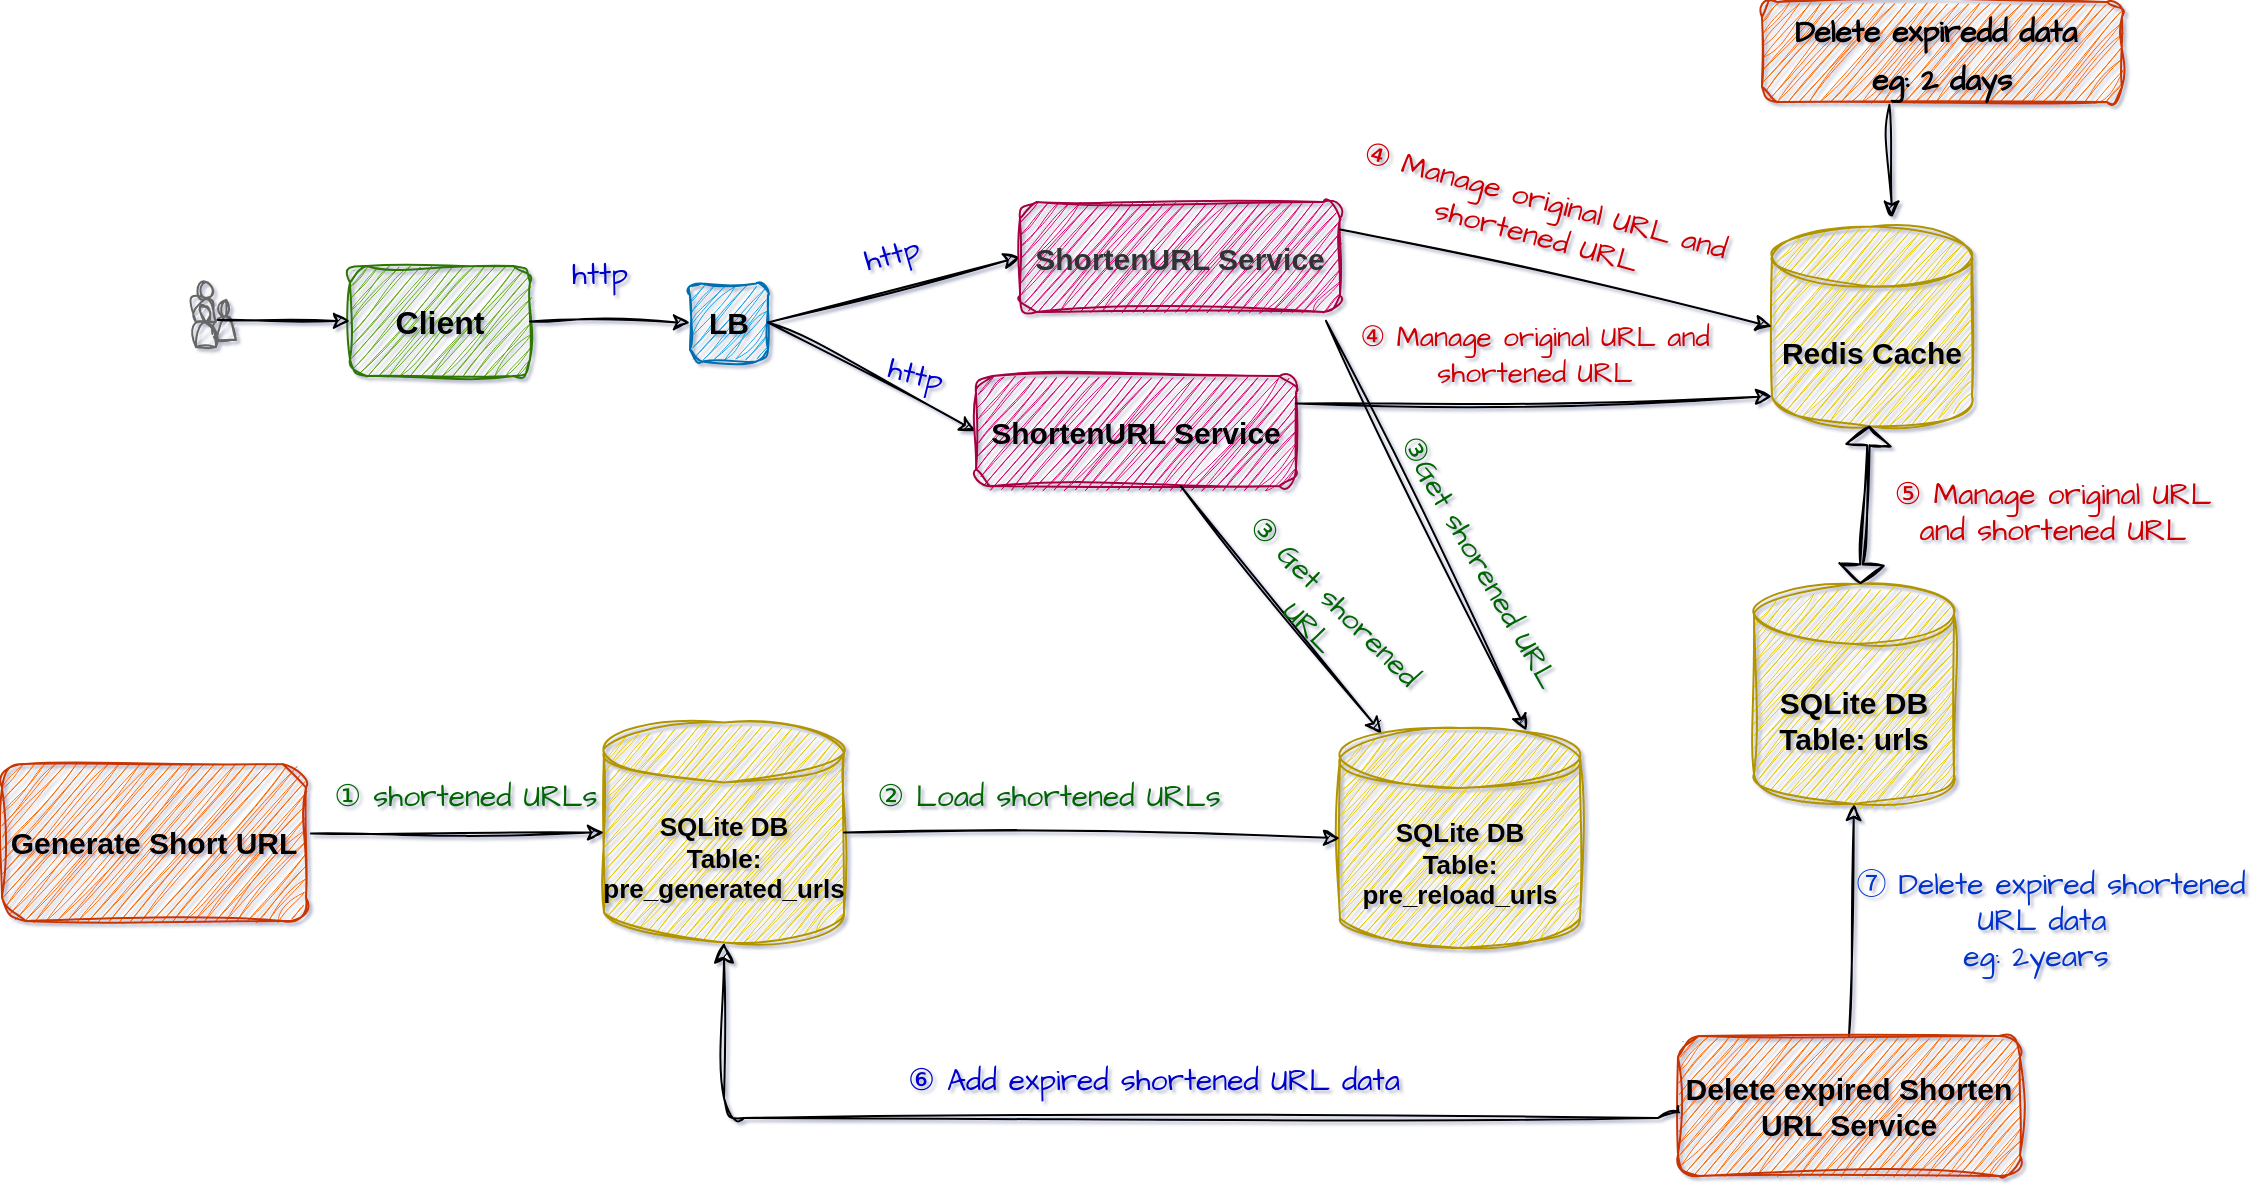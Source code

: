 <mxfile>
    <diagram id="LqDx58WGi5IVgHr9ttZz" name="ページ1">
        <mxGraphModel dx="1246" dy="817" grid="0" gridSize="10" guides="1" tooltips="1" connect="0" arrows="1" fold="1" page="1" pageScale="1" pageWidth="1169" pageHeight="827" background="#FFFFFF" math="0" shadow="1">
            <root>
                <mxCell id="0"/>
                <mxCell id="1" parent="0"/>
                <mxCell id="6" value="&lt;font size=&quot;1&quot; color=&quot;#000000&quot;&gt;&lt;b style=&quot;font-size: 16px;&quot;&gt;Client&lt;/b&gt;&lt;/font&gt;" style="rounded=1;whiteSpace=wrap;html=1;fillColor=#60a917;strokeColor=#2D7600;sketch=1;curveFitting=1;jiggle=2;fontColor=#ffffff;" parent="1" vertex="1">
                    <mxGeometry x="193" y="232" width="90" height="55" as="geometry"/>
                </mxCell>
                <mxCell id="7" value="" style="endArrow=classic;html=1;strokeColor=#000000;entryX=0;entryY=0.5;entryDx=0;entryDy=0;rounded=1;sketch=1;curveFitting=1;jiggle=2;" parent="1" source="6" target="16" edge="1">
                    <mxGeometry width="50" height="50" relative="1" as="geometry">
                        <mxPoint x="286" y="263.5" as="sourcePoint"/>
                        <mxPoint x="356" y="264" as="targetPoint"/>
                    </mxGeometry>
                </mxCell>
                <mxCell id="9" value="" style="group;rounded=1;sketch=1;curveFitting=1;jiggle=2;" parent="1" vertex="1" connectable="0">
                    <mxGeometry x="116" y="246" width="20" height="32.5" as="geometry"/>
                </mxCell>
                <mxCell id="2" value="" style="shape=actor;whiteSpace=wrap;html=1;fillColor=#F5F5F5;fontColor=#333333;strokeColor=#666666;rounded=1;sketch=1;curveFitting=1;jiggle=2;" parent="9" vertex="1">
                    <mxGeometry y="-6" width="10" height="20" as="geometry"/>
                </mxCell>
                <mxCell id="3" value="" style="shape=actor;whiteSpace=wrap;html=1;fillColor=#f5f5f5;fontColor=#333333;strokeColor=#666666;rounded=1;sketch=1;curveFitting=1;jiggle=2;" parent="9" vertex="1">
                    <mxGeometry x="10" y="3" width="10" height="20" as="geometry"/>
                </mxCell>
                <mxCell id="8" value="" style="shape=actor;whiteSpace=wrap;html=1;fillColor=#F5F5F5;fontColor=#333333;strokeColor=#666666;rounded=1;sketch=1;curveFitting=1;jiggle=2;" parent="9" vertex="1">
                    <mxGeometry y="6.5" width="10" height="20" as="geometry"/>
                </mxCell>
                <mxCell id="16" value="&lt;font size=&quot;1&quot; color=&quot;#000000&quot;&gt;&lt;b style=&quot;font-size: 15px;&quot;&gt;LB&lt;/b&gt;&lt;/font&gt;" style="whiteSpace=wrap;html=1;aspect=fixed;fillColor=#1ba1e2;strokeColor=#006EAF;rounded=1;sketch=1;curveFitting=1;jiggle=2;fontColor=#ffffff;" parent="1" vertex="1">
                    <mxGeometry x="363" y="240.75" width="39" height="39" as="geometry"/>
                </mxCell>
                <mxCell id="17" value="" style="endArrow=classic;html=1;exitX=1;exitY=0.5;exitDx=0;exitDy=0;strokeColor=#000000;entryX=0;entryY=0.5;entryDx=0;entryDy=0;rounded=1;sketch=1;curveFitting=1;jiggle=2;" parent="1" source="16" target="19" edge="1">
                    <mxGeometry width="50" height="50" relative="1" as="geometry">
                        <mxPoint x="443.0" y="263.05" as="sourcePoint"/>
                        <mxPoint x="443" y="230" as="targetPoint"/>
                    </mxGeometry>
                </mxCell>
                <mxCell id="18" value="" style="endArrow=classic;html=1;strokeColor=#000000;entryX=0;entryY=0.5;entryDx=0;entryDy=0;exitX=1;exitY=0.5;exitDx=0;exitDy=0;rounded=1;sketch=1;curveFitting=1;jiggle=2;" parent="1" source="16" target="20" edge="1">
                    <mxGeometry width="50" height="50" relative="1" as="geometry">
                        <mxPoint x="413" y="270" as="sourcePoint"/>
                        <mxPoint x="443" y="300" as="targetPoint"/>
                    </mxGeometry>
                </mxCell>
                <mxCell id="19" value="&lt;p style=&quot;margin: 0mm; text-align: justify; font-family: 游明朝, serif; color: rgb(0, 0, 0);&quot; class=&quot;MsoNormal&quot;&gt;&lt;span style=&quot;color: rgb(51, 51, 51); font-family: Helvetica; text-align: center;&quot;&gt;&lt;b&gt;&lt;font style=&quot;font-size: 15px;&quot;&gt;ShortenURL Service&lt;/font&gt;&lt;/b&gt;&lt;/span&gt;&lt;br&gt;&lt;/p&gt;" style="rounded=1;whiteSpace=wrap;html=1;fillColor=#d80073;strokeColor=#A50040;sketch=1;curveFitting=1;jiggle=2;fontColor=#ffffff;" parent="1" vertex="1">
                    <mxGeometry x="528" y="200" width="160" height="55" as="geometry"/>
                </mxCell>
                <mxCell id="20" value="&lt;font size=&quot;1&quot; color=&quot;#000000&quot;&gt;&lt;b style=&quot;font-size: 15px;&quot;&gt;ShortenURL Service&lt;/b&gt;&lt;/font&gt;" style="rounded=1;whiteSpace=wrap;html=1;fillColor=#d80073;strokeColor=#A50040;sketch=1;curveFitting=1;jiggle=2;fontColor=#ffffff;" parent="1" vertex="1">
                    <mxGeometry x="506" y="287" width="160" height="55" as="geometry"/>
                </mxCell>
                <mxCell id="58" value="" style="edgeStyle=none;sketch=1;hachureGap=4;jiggle=2;curveFitting=1;html=1;strokeColor=#000000;fontFamily=Architects Daughter;fontSource=https%3A%2F%2Ffonts.googleapis.com%2Fcss%3Ffamily%3DArchitects%2BDaughter;fontSize=15;fontColor=#CC0000;exitX=0.354;exitY=1.027;exitDx=0;exitDy=0;exitPerimeter=0;entryX=0.6;entryY=-0.044;entryDx=0;entryDy=0;entryPerimeter=0;" parent="1" source="57" target="21" edge="1">
                    <mxGeometry relative="1" as="geometry">
                        <mxPoint x="1005" y="184" as="targetPoint"/>
                    </mxGeometry>
                </mxCell>
                <mxCell id="21" value="&lt;font size=&quot;1&quot; color=&quot;#060505&quot;&gt;&lt;b style=&quot;font-size: 15px;&quot;&gt;Redis Cache&lt;/b&gt;&lt;/font&gt;" style="shape=cylinder3;whiteSpace=wrap;html=1;boundedLbl=1;backgroundOutline=1;size=15;fillColor=#e3c800;strokeColor=#B09500;rounded=1;sketch=1;curveFitting=1;jiggle=2;fontColor=#000000;" parent="1" vertex="1">
                    <mxGeometry x="904" y="212.25" width="100" height="100" as="geometry"/>
                </mxCell>
                <mxCell id="28" value="" style="edgeStyle=none;html=1;fontColor=#060505;exitX=0.5;exitY=0;exitDx=0;exitDy=0;strokeColor=#000000;entryX=0.5;entryY=1;entryDx=0;entryDy=0;entryPerimeter=0;rounded=1;sketch=1;curveFitting=1;jiggle=2;" parent="1" source="27" target="22" edge="1">
                    <mxGeometry relative="1" as="geometry">
                        <mxPoint x="733" y="410" as="targetPoint"/>
                    </mxGeometry>
                </mxCell>
                <mxCell id="22" value="&lt;font style=&quot;font-size: 15px;&quot; color=&quot;#060505&quot;&gt;&lt;b&gt;SQLite DB&lt;br&gt;Table: urls&lt;/b&gt;&lt;br&gt;&lt;/font&gt;" style="shape=cylinder3;whiteSpace=wrap;html=1;boundedLbl=1;backgroundOutline=1;size=15;fillColor=#e3c800;strokeColor=#B09500;rounded=1;sketch=1;curveFitting=1;jiggle=2;fontColor=#000000;" parent="1" vertex="1">
                    <mxGeometry x="895" y="391" width="100" height="110" as="geometry"/>
                </mxCell>
                <mxCell id="23" value="" style="endArrow=classic;html=1;exitX=1;exitY=0.25;exitDx=0;exitDy=0;strokeColor=#000000;entryX=0;entryY=0.5;entryDx=0;entryDy=0;entryPerimeter=0;rounded=1;sketch=1;curveFitting=1;jiggle=2;" parent="1" source="19" target="21" edge="1">
                    <mxGeometry width="50" height="50" relative="1" as="geometry">
                        <mxPoint x="633" y="200" as="sourcePoint"/>
                        <mxPoint x="703" y="200.5" as="targetPoint"/>
                    </mxGeometry>
                </mxCell>
                <mxCell id="24" value="" style="endArrow=classic;html=1;exitX=1;exitY=0.25;exitDx=0;exitDy=0;strokeColor=#000000;entryX=0;entryY=1;entryDx=0;entryDy=-15;entryPerimeter=0;rounded=1;sketch=1;curveFitting=1;jiggle=2;" parent="1" source="20" target="21" edge="1">
                    <mxGeometry width="50" height="50" relative="1" as="geometry">
                        <mxPoint x="613" y="237.5" as="sourcePoint"/>
                        <mxPoint x="693" y="220" as="targetPoint"/>
                    </mxGeometry>
                </mxCell>
                <mxCell id="27" value="&lt;font size=&quot;1&quot; color=&quot;#000000&quot;&gt;&lt;b style=&quot;font-size: 15px;&quot;&gt;Delete expired Shorten URL Service&lt;/b&gt;&lt;/font&gt;" style="whiteSpace=wrap;html=1;fillColor=#fa6800;strokeColor=#C73500;rounded=1;sketch=1;curveFitting=1;jiggle=2;fontColor=#000000;" parent="1" vertex="1">
                    <mxGeometry x="857" y="617" width="171" height="70" as="geometry"/>
                </mxCell>
                <mxCell id="29" value="&lt;font style=&quot;font-size: 13px;&quot; color=&quot;#060505&quot;&gt;&lt;b&gt;SQLite DB&lt;br&gt;Table: pre_reload_urls&lt;/b&gt;&lt;br&gt;&lt;/font&gt;" style="shape=cylinder3;whiteSpace=wrap;html=1;boundedLbl=1;backgroundOutline=1;size=15;fillColor=#e3c800;strokeColor=#B09500;rounded=1;sketch=1;curveFitting=1;jiggle=2;fontColor=#000000;" parent="1" vertex="1">
                    <mxGeometry x="688" y="463" width="120" height="110" as="geometry"/>
                </mxCell>
                <mxCell id="30" value="&lt;font style=&quot;font-size: 13px;&quot; color=&quot;#060505&quot;&gt;&lt;b&gt;SQLite DB&lt;br&gt;Table: pre_generated_urls&lt;/b&gt;&lt;br&gt;&lt;/font&gt;" style="shape=cylinder3;whiteSpace=wrap;html=1;boundedLbl=1;backgroundOutline=1;size=15;fillColor=#e3c800;strokeColor=#B09500;rounded=1;sketch=1;curveFitting=1;jiggle=2;fontColor=#000000;" parent="1" vertex="1">
                    <mxGeometry x="320" y="460.25" width="120" height="110" as="geometry"/>
                </mxCell>
                <mxCell id="33" value="" style="endArrow=classic;html=1;strokeColor=#000000;exitX=0.956;exitY=1.08;exitDx=0;exitDy=0;exitPerimeter=0;rounded=1;sketch=1;curveFitting=1;jiggle=2;entryX=0.777;entryY=0.012;entryDx=0;entryDy=0;entryPerimeter=0;" parent="1" source="19" target="29" edge="1">
                    <mxGeometry width="50" height="50" relative="1" as="geometry">
                        <mxPoint x="412" y="355.25" as="sourcePoint"/>
                        <mxPoint x="558" y="399" as="targetPoint"/>
                    </mxGeometry>
                </mxCell>
                <mxCell id="35" value="" style="endArrow=classic;html=1;strokeColor=#000000;rounded=1;sketch=1;curveFitting=1;jiggle=2;entryX=0.173;entryY=0.024;entryDx=0;entryDy=0;entryPerimeter=0;" parent="1" source="20" target="29" edge="1">
                    <mxGeometry width="50" height="50" relative="1" as="geometry">
                        <mxPoint x="660.68" y="344" as="sourcePoint"/>
                        <mxPoint x="583.0" y="493.01" as="targetPoint"/>
                    </mxGeometry>
                </mxCell>
                <mxCell id="37" value="" style="edgeStyle=elbowEdgeStyle;elbow=vertical;endArrow=classic;html=1;curved=0;rounded=1;endSize=8;startSize=8;strokeColor=#000000;fontColor=#000000;entryX=0.5;entryY=1;entryDx=0;entryDy=0;entryPerimeter=0;exitX=0;exitY=0.5;exitDx=0;exitDy=0;sketch=1;curveFitting=1;jiggle=2;" parent="1" source="27" target="30" edge="1">
                    <mxGeometry width="50" height="50" relative="1" as="geometry">
                        <mxPoint x="763" y="570" as="sourcePoint"/>
                        <mxPoint x="243" y="520" as="targetPoint"/>
                        <Array as="points">
                            <mxPoint x="547" y="658"/>
                        </Array>
                    </mxGeometry>
                </mxCell>
                <mxCell id="38" value="&lt;font size=&quot;1&quot; color=&quot;#000000&quot;&gt;&lt;b style=&quot;font-size: 15px;&quot;&gt;Generate Short URL&lt;/b&gt;&lt;/font&gt;" style="rounded=1;whiteSpace=wrap;html=1;fillColor=#fa6800;strokeColor=#C73500;sketch=1;curveFitting=1;jiggle=2;fontColor=#000000;" parent="1" vertex="1">
                    <mxGeometry x="19" y="481" width="152" height="78.5" as="geometry"/>
                </mxCell>
                <mxCell id="39" value="" style="endArrow=classic;html=1;strokeColor=#000000;entryX=0;entryY=0.5;entryDx=0;entryDy=0;exitX=1;exitY=0.5;exitDx=0;exitDy=0;exitPerimeter=0;entryPerimeter=0;rounded=1;sketch=1;curveFitting=1;jiggle=2;" parent="1" source="30" target="29" edge="1">
                    <mxGeometry width="50" height="50" relative="1" as="geometry">
                        <mxPoint x="363" y="486.5" as="sourcePoint"/>
                        <mxPoint x="443" y="486.98" as="targetPoint"/>
                    </mxGeometry>
                </mxCell>
                <mxCell id="40" value="" style="endArrow=classic;html=1;strokeColor=#000000;entryX=0;entryY=0.5;entryDx=0;entryDy=0;entryPerimeter=0;exitX=1.016;exitY=0.443;exitDx=0;exitDy=0;rounded=1;sketch=1;curveFitting=1;jiggle=2;exitPerimeter=0;" parent="1" source="38" target="30" edge="1">
                    <mxGeometry width="50" height="50" relative="1" as="geometry">
                        <mxPoint x="178" y="515.25" as="sourcePoint"/>
                        <mxPoint x="213" y="460" as="targetPoint"/>
                    </mxGeometry>
                </mxCell>
                <mxCell id="42" style="edgeStyle=none;html=1;exitX=0.1;exitY=0.5;exitDx=0;exitDy=0;exitPerimeter=0;strokeColor=#000000;fontColor=#000000;entryX=0;entryY=0.5;entryDx=0;entryDy=0;rounded=1;sketch=1;curveFitting=1;jiggle=2;" parent="1" source="3" target="6" edge="1">
                    <mxGeometry relative="1" as="geometry">
                        <mxPoint x="101" y="280" as="targetPoint"/>
                    </mxGeometry>
                </mxCell>
                <mxCell id="43" value="&lt;font color=&quot;#0000cc&quot;&gt;http&lt;/font&gt;" style="text;html=1;strokeColor=none;fillColor=none;align=center;verticalAlign=middle;whiteSpace=wrap;rounded=0;sketch=1;hachureGap=4;jiggle=2;curveFitting=1;fontFamily=Architects Daughter;fontSource=https%3A%2F%2Ffonts.googleapis.com%2Fcss%3Ffamily%3DArchitects%2BDaughter;fontSize=15;" parent="1" vertex="1">
                    <mxGeometry x="288" y="221" width="60" height="30" as="geometry"/>
                </mxCell>
                <mxCell id="44" value="&lt;font color=&quot;#0000cc&quot;&gt;http&lt;/font&gt;" style="text;html=1;strokeColor=none;fillColor=none;align=center;verticalAlign=middle;whiteSpace=wrap;rounded=0;sketch=1;hachureGap=4;jiggle=2;curveFitting=1;fontFamily=Architects Daughter;fontSource=https%3A%2F%2Ffonts.googleapis.com%2Fcss%3Ffamily%3DArchitects%2BDaughter;fontSize=15;rotation=-15;" parent="1" vertex="1">
                    <mxGeometry x="434" y="210.75" width="60" height="30" as="geometry"/>
                </mxCell>
                <mxCell id="45" value="&lt;font color=&quot;#0000cc&quot;&gt;http&lt;/font&gt;" style="text;html=1;strokeColor=none;fillColor=none;align=center;verticalAlign=middle;whiteSpace=wrap;rounded=0;sketch=1;hachureGap=4;jiggle=2;curveFitting=1;fontFamily=Architects Daughter;fontSource=https%3A%2F%2Ffonts.googleapis.com%2Fcss%3Ffamily%3DArchitects%2BDaughter;fontSize=15;rotation=15;" parent="1" vertex="1">
                    <mxGeometry x="446" y="271" width="60" height="30" as="geometry"/>
                </mxCell>
                <mxCell id="46" value="&lt;font color=&quot;#cc0000&quot;&gt;④ Manage original URL and shortened URL&lt;/font&gt;" style="text;html=1;strokeColor=none;fillColor=none;align=center;verticalAlign=middle;whiteSpace=wrap;rounded=0;sketch=1;hachureGap=4;jiggle=2;curveFitting=1;fontFamily=Architects Daughter;fontSource=https%3A%2F%2Ffonts.googleapis.com%2Fcss%3Ffamily%3DArchitects%2BDaughter;fontSize=15;rotation=15;" parent="1" vertex="1">
                    <mxGeometry x="688" y="175.75" width="201" height="65" as="geometry"/>
                </mxCell>
                <mxCell id="47" value="" style="shape=flexArrow;endArrow=classic;startArrow=classic;html=1;sketch=1;hachureGap=4;jiggle=2;curveFitting=1;fontFamily=Architects Daughter;fontSource=https%3A%2F%2Ffonts.googleapis.com%2Fcss%3Ffamily%3DArchitects%2BDaughter;fontSize=15;fontColor=#0000CC;entryX=0.488;entryY=0.996;entryDx=0;entryDy=0;entryPerimeter=0;width=1.25;startSize=2.762;strokeColor=#000000;endSize=2.762;" parent="1" source="22" target="21" edge="1">
                    <mxGeometry width="100" height="100" relative="1" as="geometry">
                        <mxPoint x="880" y="377" as="sourcePoint"/>
                        <mxPoint x="878" y="283" as="targetPoint"/>
                    </mxGeometry>
                </mxCell>
                <mxCell id="48" value="&lt;font color=&quot;#006600&quot;&gt;③Get shorened URL&lt;/font&gt;" style="text;html=1;strokeColor=none;fillColor=none;align=center;verticalAlign=middle;whiteSpace=wrap;rounded=0;sketch=1;hachureGap=4;jiggle=2;curveFitting=1;fontFamily=Architects Daughter;fontSource=https%3A%2F%2Ffonts.googleapis.com%2Fcss%3Ffamily%3DArchitects%2BDaughter;fontSize=15;rotation=60;" parent="1" vertex="1">
                    <mxGeometry x="685" y="365" width="146" height="30" as="geometry"/>
                </mxCell>
                <mxCell id="49" value="&lt;font color=&quot;#006600&quot;&gt;③ Get shorened URL&lt;/font&gt;" style="text;html=1;strokeColor=none;fillColor=none;align=center;verticalAlign=middle;whiteSpace=wrap;rounded=0;sketch=1;hachureGap=4;jiggle=2;curveFitting=1;fontFamily=Architects Daughter;fontSource=https%3A%2F%2Ffonts.googleapis.com%2Fcss%3Ffamily%3DArchitects%2BDaughter;fontSize=15;rotation=45;" parent="1" vertex="1">
                    <mxGeometry x="606" y="391" width="146" height="30" as="geometry"/>
                </mxCell>
                <mxCell id="50" value="&lt;font style=&quot;font-size: 14px;&quot; color=&quot;#cc0000&quot;&gt;④ Manage original URL and shortened URL&lt;/font&gt;" style="text;html=1;strokeColor=none;fillColor=none;align=center;verticalAlign=middle;whiteSpace=wrap;rounded=0;sketch=1;hachureGap=4;jiggle=2;curveFitting=1;fontFamily=Architects Daughter;fontSource=https%3A%2F%2Ffonts.googleapis.com%2Fcss%3Ffamily%3DArchitects%2BDaughter;fontSize=15;rotation=0;" parent="1" vertex="1">
                    <mxGeometry x="685" y="243" width="201" height="65" as="geometry"/>
                </mxCell>
                <mxCell id="52" value="&lt;font color=&quot;#006600&quot;&gt;② Load shortened URLs&lt;/font&gt;" style="text;html=1;strokeColor=none;fillColor=none;align=center;verticalAlign=middle;whiteSpace=wrap;rounded=0;sketch=1;hachureGap=4;jiggle=2;curveFitting=1;fontFamily=Architects Daughter;fontSource=https%3A%2F%2Ffonts.googleapis.com%2Fcss%3Ffamily%3DArchitects%2BDaughter;fontSize=15;rotation=0;" parent="1" vertex="1">
                    <mxGeometry x="450" y="482.25" width="185" height="30" as="geometry"/>
                </mxCell>
                <mxCell id="53" value="&lt;font color=&quot;#0033cc&quot;&gt;　⑦ Delete expired shortened&lt;br&gt;&amp;nbsp;URL data&lt;br&gt;eg: 2years&lt;/font&gt;" style="text;html=1;strokeColor=none;fillColor=none;align=center;verticalAlign=middle;whiteSpace=wrap;rounded=0;sketch=1;hachureGap=4;jiggle=2;curveFitting=1;fontFamily=Architects Daughter;fontSource=https%3A%2F%2Ffonts.googleapis.com%2Fcss%3Ffamily%3DArchitects%2BDaughter;fontSize=15;rotation=0;" parent="1" vertex="1">
                    <mxGeometry x="929" y="519" width="213.5" height="80" as="geometry"/>
                </mxCell>
                <mxCell id="54" value="&lt;font color=&quot;#0000cc&quot;&gt;⑥ Add expired shortened URL data&lt;/font&gt;" style="text;html=1;strokeColor=none;fillColor=none;align=center;verticalAlign=middle;whiteSpace=wrap;rounded=0;sketch=1;hachureGap=4;jiggle=2;curveFitting=1;fontFamily=Architects Daughter;fontSource=https%3A%2F%2Ffonts.googleapis.com%2Fcss%3Ffamily%3DArchitects%2BDaughter;fontSize=15;rotation=0;" parent="1" vertex="1">
                    <mxGeometry x="445" y="624" width="300" height="30" as="geometry"/>
                </mxCell>
                <mxCell id="56" value="&lt;font color=&quot;#cc0000&quot;&gt;⑤ Manage original URL and shortened URL&lt;/font&gt;" style="text;html=1;strokeColor=none;fillColor=none;align=center;verticalAlign=middle;whiteSpace=wrap;rounded=0;sketch=1;hachureGap=4;jiggle=2;curveFitting=1;fontFamily=Architects Daughter;fontSource=https%3A%2F%2Ffonts.googleapis.com%2Fcss%3Ffamily%3DArchitects%2BDaughter;fontSize=15;rotation=0;" parent="1" vertex="1">
                    <mxGeometry x="962" y="328" width="164.5" height="53" as="geometry"/>
                </mxCell>
                <mxCell id="57" value="&lt;font size=&quot;1&quot;&gt;&lt;b style=&quot;font-size: 15px;&quot;&gt;Delete expiredd data&amp;nbsp;&lt;br&gt;eg: 2 days&lt;br&gt;&lt;/b&gt;&lt;/font&gt;" style="whiteSpace=wrap;html=1;fillColor=#fa6800;strokeColor=#C73500;fontColor=#000000;rounded=1;sketch=1;curveFitting=1;jiggle=2;hachureGap=4;fontFamily=Architects Daughter;fontSource=https%3A%2F%2Ffonts.googleapis.com%2Fcss%3Ffamily%3DArchitects%2BDaughter;fontSize=20;" parent="1" vertex="1">
                    <mxGeometry x="899" y="100" width="180" height="50" as="geometry"/>
                </mxCell>
                <mxCell id="59" value="&lt;font color=&quot;#006600&quot;&gt;① shortened URLs&lt;/font&gt;" style="text;html=1;strokeColor=none;fillColor=none;align=center;verticalAlign=middle;whiteSpace=wrap;rounded=0;sketch=1;hachureGap=4;jiggle=2;curveFitting=1;fontFamily=Architects Daughter;fontSource=https%3A%2F%2Ffonts.googleapis.com%2Fcss%3Ffamily%3DArchitects%2BDaughter;fontSize=15;rotation=0;" parent="1" vertex="1">
                    <mxGeometry x="178" y="482.25" width="146" height="30" as="geometry"/>
                </mxCell>
            </root>
        </mxGraphModel>
    </diagram>
</mxfile>